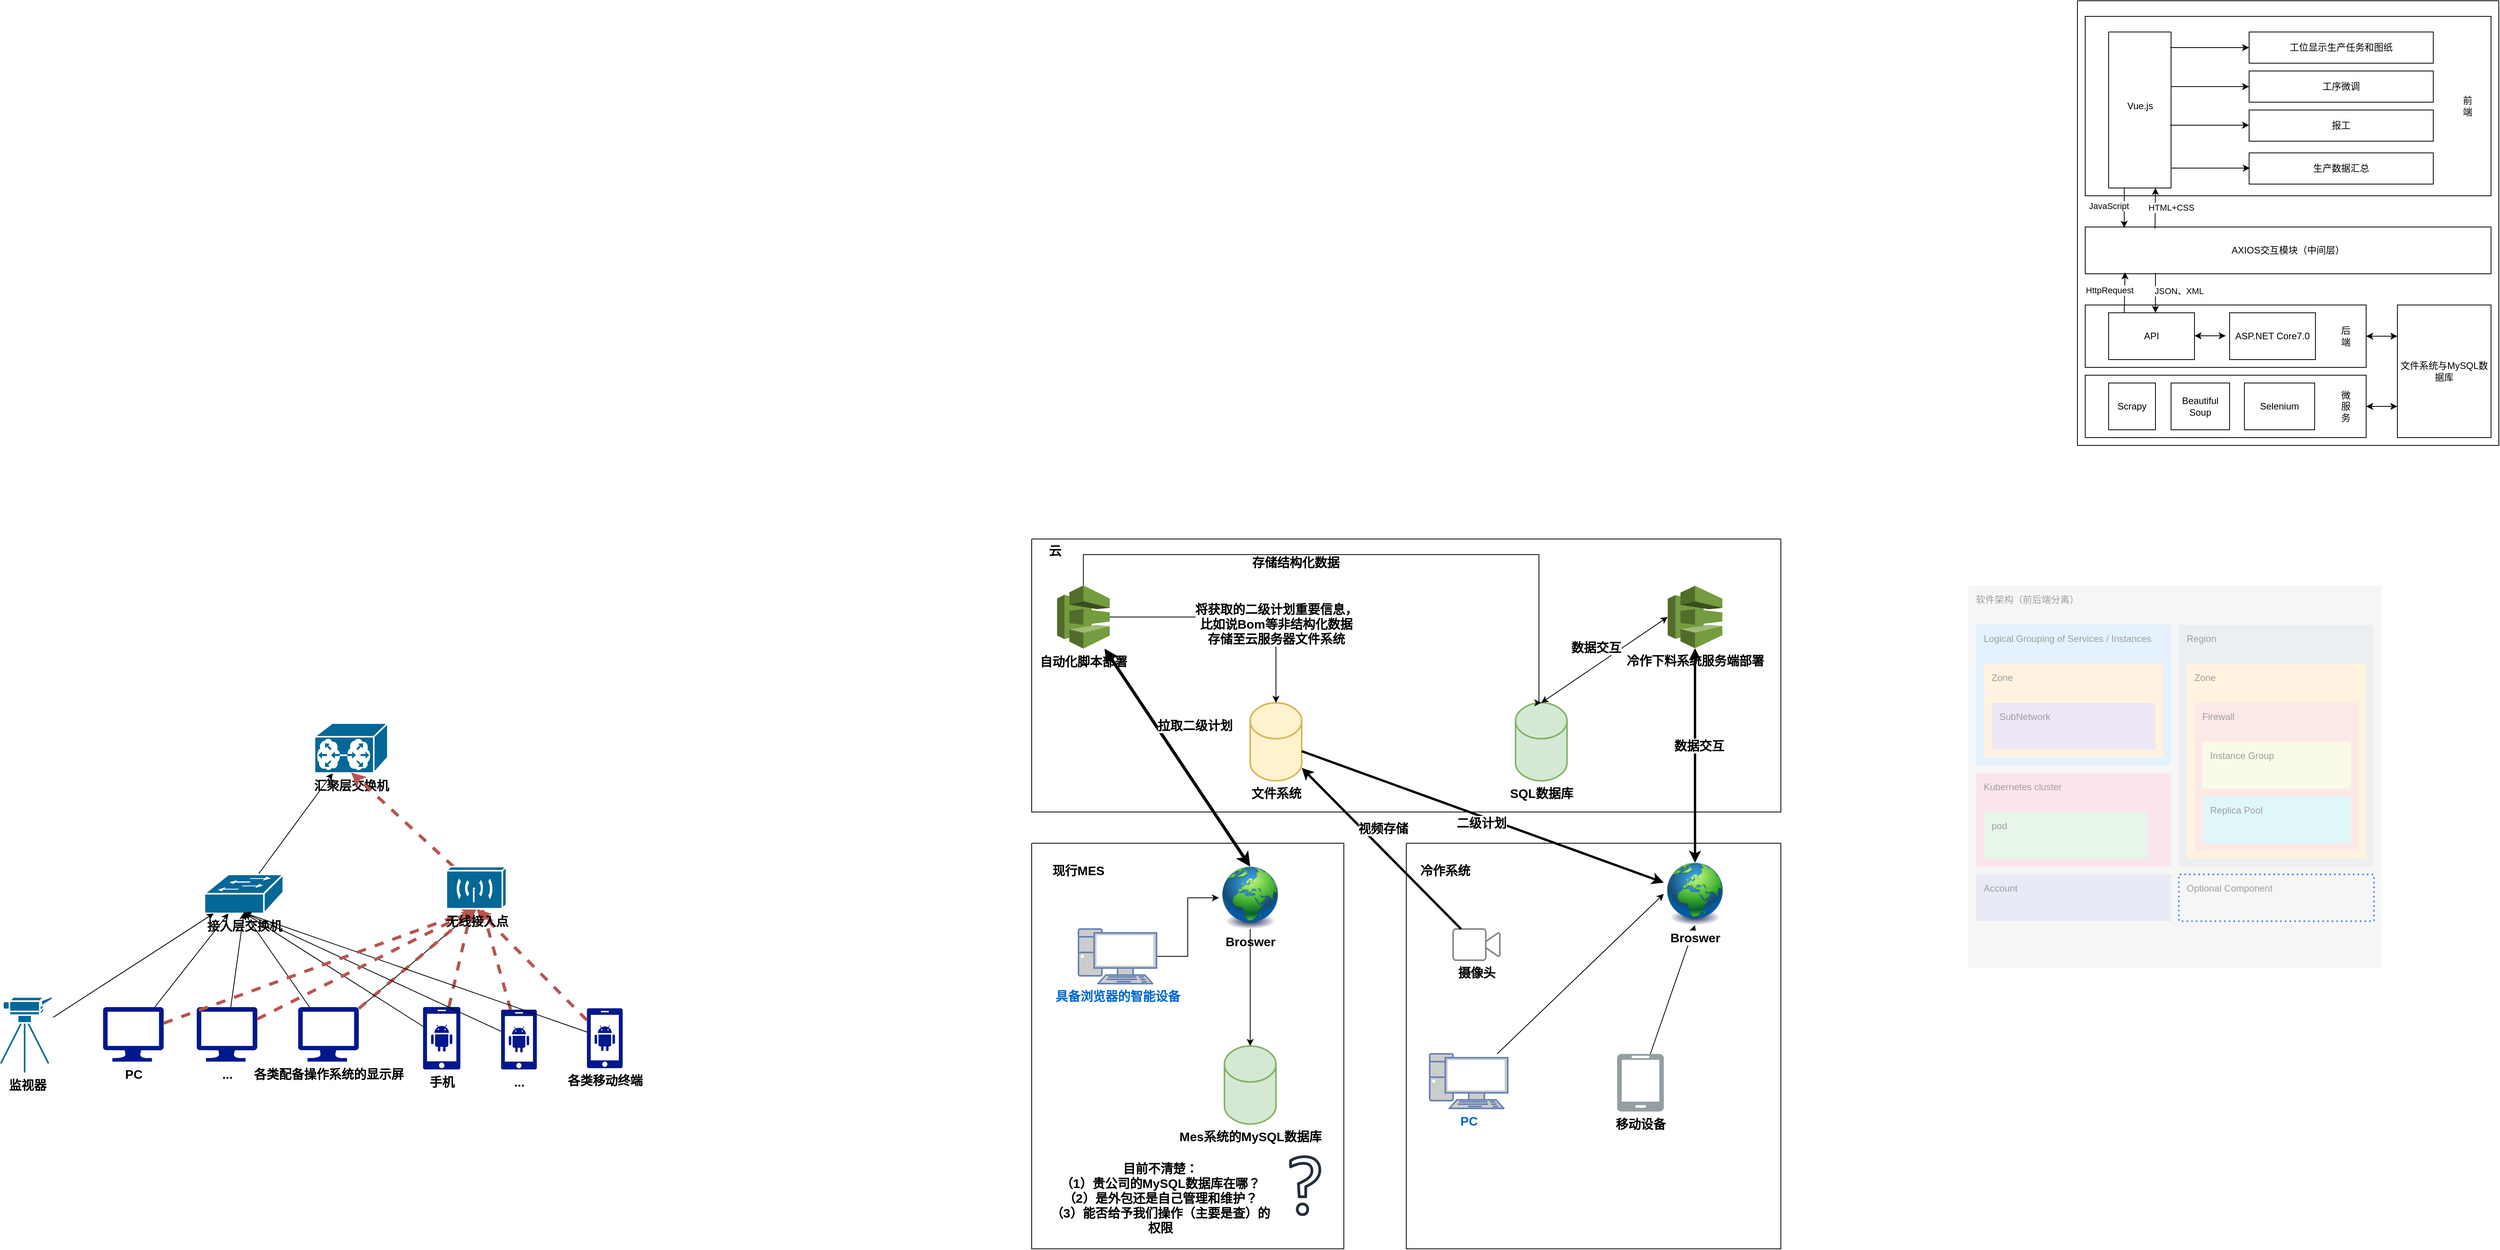 <mxfile version="22.1.18" type="github">
  <diagram name="第 1 页" id="4IFOPBYyILPmVdFlVZ0o">
    <mxGraphModel dx="2211" dy="1858" grid="1" gridSize="10" guides="1" tooltips="1" connect="1" arrows="1" fold="1" page="1" pageScale="1" pageWidth="827" pageHeight="1169" math="0" shadow="0">
      <root>
        <mxCell id="0" />
        <mxCell id="1" parent="0" />
        <mxCell id="qmQETzFxq6Im5JeFmhBt-4" value="" style="swimlane;startSize=0;fontSize=16;fontStyle=1" parent="1" vertex="1">
          <mxGeometry x="80" y="90" width="960" height="350" as="geometry" />
        </mxCell>
        <mxCell id="qmQETzFxq6Im5JeFmhBt-2" value="&lt;font style=&quot;font-size: 16px;&quot;&gt;&lt;span style=&quot;font-size: 16px;&quot;&gt;云&lt;/span&gt;&lt;/font&gt;" style="text;html=1;strokeColor=none;fillColor=none;align=center;verticalAlign=middle;whiteSpace=wrap;rounded=0;fontSize=16;fontStyle=1" parent="qmQETzFxq6Im5JeFmhBt-4" vertex="1">
          <mxGeometry x="10" width="40" height="30" as="geometry" />
        </mxCell>
        <mxCell id="qmQETzFxq6Im5JeFmhBt-46" value="文件系统" style="shape=mxgraph.cisco.storage.relational_database;sketch=0;html=1;pointerEvents=1;dashed=0;fillColor=#fff2cc;strokeColor=#d6b656;strokeWidth=2;verticalLabelPosition=bottom;verticalAlign=top;align=center;outlineConnect=0;fontSize=16;fontStyle=1" parent="qmQETzFxq6Im5JeFmhBt-4" vertex="1">
          <mxGeometry x="280" y="210" width="66" height="100" as="geometry" />
        </mxCell>
        <mxCell id="qmQETzFxq6Im5JeFmhBt-47" value="SQL数据库" style="shape=mxgraph.cisco.storage.relational_database;sketch=0;html=1;pointerEvents=1;dashed=0;fillColor=#d5e8d4;strokeColor=#82b366;strokeWidth=2;verticalLabelPosition=bottom;verticalAlign=top;align=center;outlineConnect=0;fontSize=16;fontStyle=1" parent="qmQETzFxq6Im5JeFmhBt-4" vertex="1">
          <mxGeometry x="620" y="210" width="66" height="100" as="geometry" />
        </mxCell>
        <mxCell id="qmQETzFxq6Im5JeFmhBt-67" style="edgeStyle=orthogonalEdgeStyle;rounded=0;orthogonalLoop=1;jettySize=auto;html=1;fontSize=16;fontStyle=1" parent="qmQETzFxq6Im5JeFmhBt-4" source="qmQETzFxq6Im5JeFmhBt-59" target="qmQETzFxq6Im5JeFmhBt-46" edge="1">
          <mxGeometry relative="1" as="geometry" />
        </mxCell>
        <mxCell id="qmQETzFxq6Im5JeFmhBt-68" value="将获取的二级计划重要信息，&lt;br style=&quot;font-size: 16px;&quot;&gt;比如说Bom等非结构化数据&lt;br style=&quot;font-size: 16px;&quot;&gt;存储至云服务器文件系统" style="edgeLabel;html=1;align=center;verticalAlign=middle;resizable=0;points=[];fontSize=16;fontStyle=1" parent="qmQETzFxq6Im5JeFmhBt-67" vertex="1" connectable="0">
          <mxGeometry x="0.2" y="-2" relative="1" as="geometry">
            <mxPoint x="19" y="7" as="offset" />
          </mxGeometry>
        </mxCell>
        <mxCell id="qmQETzFxq6Im5JeFmhBt-59" value="自动化脚本部署" style="outlineConnect=0;dashed=0;verticalLabelPosition=bottom;verticalAlign=top;align=center;html=1;shape=mxgraph.aws3.codedeploy;fillColor=#759C3E;gradientColor=none;fontSize=16;fontStyle=1" parent="qmQETzFxq6Im5JeFmhBt-4" vertex="1">
          <mxGeometry x="32.5" y="59.5" width="67.5" height="81" as="geometry" />
        </mxCell>
        <mxCell id="qmQETzFxq6Im5JeFmhBt-69" style="edgeStyle=orthogonalEdgeStyle;rounded=0;orthogonalLoop=1;jettySize=auto;html=1;entryX=0.5;entryY=0;entryDx=0;entryDy=0;entryPerimeter=0;fontSize=16;fontStyle=1" parent="qmQETzFxq6Im5JeFmhBt-4" source="qmQETzFxq6Im5JeFmhBt-59" target="qmQETzFxq6Im5JeFmhBt-47" edge="1">
          <mxGeometry relative="1" as="geometry">
            <Array as="points">
              <mxPoint x="66" y="20" />
              <mxPoint x="650" y="20" />
              <mxPoint x="650" y="210" />
            </Array>
          </mxGeometry>
        </mxCell>
        <mxCell id="qmQETzFxq6Im5JeFmhBt-70" value="存储结构化数据" style="edgeLabel;html=1;align=center;verticalAlign=middle;resizable=0;points=[];fontSize=16;fontStyle=1" parent="qmQETzFxq6Im5JeFmhBt-69" vertex="1" connectable="0">
          <mxGeometry x="-0.195" y="-5" relative="1" as="geometry">
            <mxPoint x="-18" y="5" as="offset" />
          </mxGeometry>
        </mxCell>
        <mxCell id="qmQETzFxq6Im5JeFmhBt-89" value="冷作下料系统服务端部署" style="outlineConnect=0;dashed=0;verticalLabelPosition=bottom;verticalAlign=top;align=center;html=1;shape=mxgraph.aws3.codedeploy;fillColor=#759C3E;gradientColor=none;fontSize=16;fontStyle=1" parent="qmQETzFxq6Im5JeFmhBt-4" vertex="1">
          <mxGeometry x="815" y="60" width="70" height="80" as="geometry" />
        </mxCell>
        <mxCell id="qmQETzFxq6Im5JeFmhBt-90" value="" style="endArrow=classic;startArrow=classic;html=1;rounded=0;entryX=0;entryY=0.5;entryDx=0;entryDy=0;entryPerimeter=0;exitX=0.5;exitY=0;exitDx=0;exitDy=0;exitPerimeter=0;strokeWidth=1;fontSize=16;fontStyle=1" parent="qmQETzFxq6Im5JeFmhBt-4" source="qmQETzFxq6Im5JeFmhBt-47" target="qmQETzFxq6Im5JeFmhBt-89" edge="1">
          <mxGeometry width="100" height="100" relative="1" as="geometry">
            <mxPoint x="380" y="240" as="sourcePoint" />
            <mxPoint x="480" y="140" as="targetPoint" />
          </mxGeometry>
        </mxCell>
        <mxCell id="qmQETzFxq6Im5JeFmhBt-91" value="数据交互" style="edgeLabel;html=1;align=center;verticalAlign=middle;resizable=0;points=[];fontSize=16;fontStyle=1" parent="qmQETzFxq6Im5JeFmhBt-90" vertex="1" connectable="0">
          <mxGeometry x="0.041" y="3" relative="1" as="geometry">
            <mxPoint x="-13" y="-11" as="offset" />
          </mxGeometry>
        </mxCell>
        <mxCell id="qmQETzFxq6Im5JeFmhBt-7" value="" style="swimlane;startSize=0;fontSize=16;fontStyle=1" parent="1" vertex="1">
          <mxGeometry x="80" y="480" width="400" height="520" as="geometry" />
        </mxCell>
        <mxCell id="qmQETzFxq6Im5JeFmhBt-8" value="&lt;span style=&quot;font-size: 16px;&quot;&gt;&lt;span style=&quot;font-size: 16px;&quot;&gt;现行MES&lt;/span&gt;&lt;/span&gt;" style="text;html=1;strokeColor=none;fillColor=none;align=center;verticalAlign=middle;whiteSpace=wrap;rounded=0;fontSize=16;fontStyle=1" parent="qmQETzFxq6Im5JeFmhBt-7" vertex="1">
          <mxGeometry x="20" y="20" width="80" height="30" as="geometry" />
        </mxCell>
        <mxCell id="qmQETzFxq6Im5JeFmhBt-50" style="edgeStyle=orthogonalEdgeStyle;rounded=0;orthogonalLoop=1;jettySize=auto;html=1;fontSize=16;fontStyle=1" parent="qmQETzFxq6Im5JeFmhBt-7" source="qmQETzFxq6Im5JeFmhBt-48" target="qmQETzFxq6Im5JeFmhBt-49" edge="1">
          <mxGeometry relative="1" as="geometry" />
        </mxCell>
        <mxCell id="qmQETzFxq6Im5JeFmhBt-48" value="具备浏览器的智能设备" style="fontColor=#0066CC;verticalAlign=top;verticalLabelPosition=bottom;labelPosition=center;align=center;html=1;outlineConnect=0;fillColor=#CCCCCC;strokeColor=#6881B3;gradientColor=none;gradientDirection=north;strokeWidth=2;shape=mxgraph.networks.pc;fontSize=16;fontStyle=1" parent="qmQETzFxq6Im5JeFmhBt-7" vertex="1">
          <mxGeometry x="60" y="110" width="100" height="70" as="geometry" />
        </mxCell>
        <mxCell id="qmQETzFxq6Im5JeFmhBt-49" value="Broswer" style="image;html=1;image=img/lib/clip_art/general/Earth_globe_128x128.png;fontSize=16;fontStyle=1" parent="qmQETzFxq6Im5JeFmhBt-7" vertex="1">
          <mxGeometry x="240" y="30" width="80" height="80" as="geometry" />
        </mxCell>
        <mxCell id="qmQETzFxq6Im5JeFmhBt-51" value="Mes系统的MySQL数据库" style="shape=mxgraph.cisco.storage.relational_database;sketch=0;html=1;pointerEvents=1;dashed=0;fillColor=#d5e8d4;strokeColor=#82b366;strokeWidth=2;verticalLabelPosition=bottom;verticalAlign=top;align=center;outlineConnect=0;fontSize=16;fontStyle=1" parent="qmQETzFxq6Im5JeFmhBt-7" vertex="1">
          <mxGeometry x="247" y="260" width="66" height="100" as="geometry" />
        </mxCell>
        <mxCell id="qmQETzFxq6Im5JeFmhBt-57" style="rounded=0;orthogonalLoop=1;jettySize=auto;html=1;fontSize=16;fontStyle=1" parent="qmQETzFxq6Im5JeFmhBt-7" source="qmQETzFxq6Im5JeFmhBt-49" target="qmQETzFxq6Im5JeFmhBt-51" edge="1">
          <mxGeometry relative="1" as="geometry" />
        </mxCell>
        <mxCell id="qmQETzFxq6Im5JeFmhBt-53" value="目前不清楚：&lt;br style=&quot;font-size: 16px;&quot;&gt;（1）贵公司的MySQL数据库在哪？（2）是外包还是自己管理和维护？&lt;br style=&quot;font-size: 16px;&quot;&gt;（3）能否给予我们操作（主要是查）的权限" style="text;html=1;strokeColor=none;fillColor=none;align=center;verticalAlign=middle;whiteSpace=wrap;rounded=0;fontSize=16;fontStyle=1" parent="qmQETzFxq6Im5JeFmhBt-7" vertex="1">
          <mxGeometry x="20" y="410" width="290" height="90" as="geometry" />
        </mxCell>
        <mxCell id="qmQETzFxq6Im5JeFmhBt-54" style="edgeStyle=orthogonalEdgeStyle;rounded=0;orthogonalLoop=1;jettySize=auto;html=1;exitX=0.5;exitY=1;exitDx=0;exitDy=0;fontSize=16;fontStyle=1" parent="qmQETzFxq6Im5JeFmhBt-7" source="qmQETzFxq6Im5JeFmhBt-53" target="qmQETzFxq6Im5JeFmhBt-53" edge="1">
          <mxGeometry relative="1" as="geometry" />
        </mxCell>
        <mxCell id="qmQETzFxq6Im5JeFmhBt-52" value="" style="sketch=0;outlineConnect=0;fontColor=#232F3E;gradientColor=none;fillColor=#232F3D;strokeColor=none;dashed=0;verticalLabelPosition=bottom;verticalAlign=top;align=center;html=1;fontSize=16;fontStyle=1;aspect=fixed;pointerEvents=1;shape=mxgraph.aws4.question;" parent="qmQETzFxq6Im5JeFmhBt-7" vertex="1">
          <mxGeometry x="330" y="400" width="41" height="78" as="geometry" />
        </mxCell>
        <mxCell id="qmQETzFxq6Im5JeFmhBt-9" value="" style="swimlane;startSize=0;fontSize=16;fontStyle=1" parent="1" vertex="1">
          <mxGeometry x="560" y="480" width="480" height="520" as="geometry" />
        </mxCell>
        <mxCell id="qmQETzFxq6Im5JeFmhBt-10" value="&lt;span style=&quot;font-size: 16px;&quot;&gt;&lt;span style=&quot;font-size: 16px;&quot;&gt;冷作系统&lt;/span&gt;&lt;/span&gt;" style="text;html=1;strokeColor=none;fillColor=none;align=center;verticalAlign=middle;whiteSpace=wrap;rounded=0;fontSize=16;fontStyle=1" parent="qmQETzFxq6Im5JeFmhBt-9" vertex="1">
          <mxGeometry x="10" y="20" width="80" height="30" as="geometry" />
        </mxCell>
        <mxCell id="qmQETzFxq6Im5JeFmhBt-74" style="rounded=0;orthogonalLoop=1;jettySize=auto;html=1;entryX=0;entryY=0.5;entryDx=0;entryDy=0;fontSize=16;fontStyle=1" parent="qmQETzFxq6Im5JeFmhBt-9" source="qmQETzFxq6Im5JeFmhBt-71" target="qmQETzFxq6Im5JeFmhBt-73" edge="1">
          <mxGeometry relative="1" as="geometry" />
        </mxCell>
        <mxCell id="qmQETzFxq6Im5JeFmhBt-71" value="PC" style="fontColor=#0066CC;verticalAlign=top;verticalLabelPosition=bottom;labelPosition=center;align=center;html=1;outlineConnect=0;fillColor=#CCCCCC;strokeColor=#6881B3;gradientColor=none;gradientDirection=north;strokeWidth=2;shape=mxgraph.networks.pc;fontSize=16;fontStyle=1" parent="qmQETzFxq6Im5JeFmhBt-9" vertex="1">
          <mxGeometry x="30" y="270" width="100" height="70" as="geometry" />
        </mxCell>
        <mxCell id="qmQETzFxq6Im5JeFmhBt-98" style="rounded=0;orthogonalLoop=1;jettySize=auto;html=1;entryX=0.5;entryY=1;entryDx=0;entryDy=0;fontSize=16;fontStyle=1" parent="qmQETzFxq6Im5JeFmhBt-9" source="qmQETzFxq6Im5JeFmhBt-72" target="qmQETzFxq6Im5JeFmhBt-73" edge="1">
          <mxGeometry relative="1" as="geometry" />
        </mxCell>
        <mxCell id="qmQETzFxq6Im5JeFmhBt-72" value="移动设备" style="verticalLabelPosition=bottom;html=1;verticalAlign=top;align=center;strokeColor=none;fillColor=#959fa3;shape=mxgraph.azure.mobile;pointerEvents=1;fontSize=16;fontStyle=1" parent="qmQETzFxq6Im5JeFmhBt-9" vertex="1">
          <mxGeometry x="270" y="270" width="60" height="74" as="geometry" />
        </mxCell>
        <mxCell id="qmQETzFxq6Im5JeFmhBt-73" value="Broswer" style="image;html=1;image=img/lib/clip_art/general/Earth_globe_128x128.png;fontSize=16;fontStyle=1" parent="qmQETzFxq6Im5JeFmhBt-9" vertex="1">
          <mxGeometry x="330" y="25" width="80" height="80" as="geometry" />
        </mxCell>
        <mxCell id="qmQETzFxq6Im5JeFmhBt-99" value="摄像头" style="html=1;verticalLabelPosition=bottom;align=center;labelBackgroundColor=#ffffff;verticalAlign=top;strokeWidth=2;strokeColor=#858585;shadow=0;dashed=0;shape=mxgraph.ios7.icons.video_conversation;fontSize=16;fontStyle=1" parent="qmQETzFxq6Im5JeFmhBt-9" vertex="1">
          <mxGeometry x="60" y="110" width="60" height="40" as="geometry" />
        </mxCell>
        <mxCell id="qmQETzFxq6Im5JeFmhBt-16" style="rounded=0;orthogonalLoop=1;jettySize=auto;html=1;fontSize=16;fontStyle=1" parent="1" source="qmQETzFxq6Im5JeFmhBt-13" target="qmQETzFxq6Im5JeFmhBt-14" edge="1">
          <mxGeometry relative="1" as="geometry" />
        </mxCell>
        <mxCell id="qmQETzFxq6Im5JeFmhBt-13" value="接入层交换机" style="shape=mxgraph.cisco.switches.workgroup_switch;sketch=0;html=1;pointerEvents=1;dashed=0;fillColor=#036897;strokeColor=#ffffff;strokeWidth=2;verticalLabelPosition=bottom;verticalAlign=top;align=center;outlineConnect=0;fontSize=16;fontStyle=1" parent="1" vertex="1">
          <mxGeometry x="-980" y="520" width="101" height="50" as="geometry" />
        </mxCell>
        <mxCell id="qmQETzFxq6Im5JeFmhBt-14" value="汇聚层交换机" style="shape=mxgraph.cisco.switches.content_service_switch_1100;sketch=0;html=1;pointerEvents=1;dashed=0;fillColor=#036897;strokeColor=#ffffff;strokeWidth=2;verticalLabelPosition=bottom;verticalAlign=top;align=center;outlineConnect=0;fontSize=16;fontStyle=1" parent="1" vertex="1">
          <mxGeometry x="-839" y="326" width="94" height="64" as="geometry" />
        </mxCell>
        <mxCell id="qmQETzFxq6Im5JeFmhBt-18" style="rounded=0;orthogonalLoop=1;jettySize=auto;html=1;entryX=0.5;entryY=0.99;entryDx=0;entryDy=0;entryPerimeter=0;dashed=1;fillColor=#f8cecc;strokeColor=#b85450;strokeWidth=4;fontSize=16;fontStyle=1" parent="1" source="qmQETzFxq6Im5JeFmhBt-17" target="qmQETzFxq6Im5JeFmhBt-14" edge="1">
          <mxGeometry relative="1" as="geometry" />
        </mxCell>
        <mxCell id="qmQETzFxq6Im5JeFmhBt-29" style="rounded=0;orthogonalLoop=1;jettySize=auto;html=1;fontSize=16;fontStyle=1" parent="1" source="qmQETzFxq6Im5JeFmhBt-20" target="qmQETzFxq6Im5JeFmhBt-13" edge="1">
          <mxGeometry relative="1" as="geometry" />
        </mxCell>
        <mxCell id="qmQETzFxq6Im5JeFmhBt-20" value="PC" style="sketch=0;aspect=fixed;pointerEvents=1;shadow=0;dashed=0;html=1;strokeColor=none;labelPosition=center;verticalLabelPosition=bottom;verticalAlign=top;align=center;fillColor=#00188D;shape=mxgraph.azure.computer;fontSize=16;fontStyle=1" parent="1" vertex="1">
          <mxGeometry x="-1110" y="690" width="77.78" height="70" as="geometry" />
        </mxCell>
        <mxCell id="qmQETzFxq6Im5JeFmhBt-21" value="各类配备操作系统的显示屏" style="sketch=0;aspect=fixed;pointerEvents=1;shadow=0;dashed=0;html=1;strokeColor=none;labelPosition=center;verticalLabelPosition=bottom;verticalAlign=top;align=center;fillColor=#00188D;shape=mxgraph.azure.computer;fontSize=16;fontStyle=1" parent="1" vertex="1">
          <mxGeometry x="-860" y="690" width="77.78" height="70" as="geometry" />
        </mxCell>
        <mxCell id="qmQETzFxq6Im5JeFmhBt-22" value="&lt;font style=&quot;font-size: 16px;&quot;&gt;&lt;span style=&quot;font-size: 16px;&quot;&gt;...&lt;/span&gt;&lt;/font&gt;" style="sketch=0;aspect=fixed;pointerEvents=1;shadow=0;dashed=0;html=1;strokeColor=none;labelPosition=center;verticalLabelPosition=bottom;verticalAlign=top;align=center;fillColor=#00188D;shape=mxgraph.azure.computer;fontSize=16;fontStyle=1" parent="1" vertex="1">
          <mxGeometry x="-990" y="690.0" width="77.78" height="70" as="geometry" />
        </mxCell>
        <mxCell id="qmQETzFxq6Im5JeFmhBt-34" style="rounded=0;orthogonalLoop=1;jettySize=auto;html=1;dashed=1;fillColor=#f8cecc;strokeColor=#b85450;strokeWidth=4;fontSize=16;fontStyle=1" parent="1" source="qmQETzFxq6Im5JeFmhBt-23" target="qmQETzFxq6Im5JeFmhBt-17" edge="1">
          <mxGeometry relative="1" as="geometry" />
        </mxCell>
        <mxCell id="qmQETzFxq6Im5JeFmhBt-23" value="手机" style="sketch=0;aspect=fixed;pointerEvents=1;shadow=0;dashed=0;html=1;strokeColor=none;labelPosition=center;verticalLabelPosition=bottom;verticalAlign=top;align=center;fillColor=#00188D;shape=mxgraph.mscae.enterprise.android_phone;fontSize=16;fontStyle=1" parent="1" vertex="1">
          <mxGeometry x="-700" y="690" width="48" height="80" as="geometry" />
        </mxCell>
        <mxCell id="qmQETzFxq6Im5JeFmhBt-35" style="rounded=0;orthogonalLoop=1;jettySize=auto;html=1;dashed=1;fillColor=#f8cecc;strokeColor=#b85450;strokeWidth=4;fontSize=16;fontStyle=1" parent="1" source="qmQETzFxq6Im5JeFmhBt-24" target="qmQETzFxq6Im5JeFmhBt-17" edge="1">
          <mxGeometry relative="1" as="geometry" />
        </mxCell>
        <mxCell id="qmQETzFxq6Im5JeFmhBt-24" value="..." style="sketch=0;aspect=fixed;pointerEvents=1;shadow=0;dashed=0;html=1;strokeColor=none;labelPosition=center;verticalLabelPosition=bottom;verticalAlign=top;align=center;fillColor=#00188D;shape=mxgraph.mscae.enterprise.android_phone;fontStyle=1;fontSize=16;" parent="1" vertex="1">
          <mxGeometry x="-600" y="693.33" width="46" height="76.67" as="geometry" />
        </mxCell>
        <mxCell id="qmQETzFxq6Im5JeFmhBt-25" value="各类移动终端" style="sketch=0;aspect=fixed;pointerEvents=1;shadow=0;dashed=0;html=1;strokeColor=none;labelPosition=center;verticalLabelPosition=bottom;verticalAlign=top;align=center;fillColor=#00188D;shape=mxgraph.mscae.enterprise.android_phone;fontSize=16;fontStyle=1" parent="1" vertex="1">
          <mxGeometry x="-490" y="691.67" width="46" height="76.67" as="geometry" />
        </mxCell>
        <mxCell id="qmQETzFxq6Im5JeFmhBt-30" style="rounded=0;orthogonalLoop=1;jettySize=auto;html=1;entryX=0.5;entryY=0.98;entryDx=0;entryDy=0;entryPerimeter=0;fontSize=16;fontStyle=1" parent="1" source="qmQETzFxq6Im5JeFmhBt-22" target="qmQETzFxq6Im5JeFmhBt-13" edge="1">
          <mxGeometry relative="1" as="geometry" />
        </mxCell>
        <mxCell id="qmQETzFxq6Im5JeFmhBt-31" style="rounded=0;orthogonalLoop=1;jettySize=auto;html=1;entryX=0.5;entryY=0.98;entryDx=0;entryDy=0;entryPerimeter=0;fontSize=16;fontStyle=1" parent="1" source="qmQETzFxq6Im5JeFmhBt-21" target="qmQETzFxq6Im5JeFmhBt-13" edge="1">
          <mxGeometry relative="1" as="geometry" />
        </mxCell>
        <mxCell id="qmQETzFxq6Im5JeFmhBt-32" style="rounded=0;orthogonalLoop=1;jettySize=auto;html=1;entryX=0.5;entryY=1;entryDx=0;entryDy=0;entryPerimeter=0;fontSize=16;fontStyle=1" parent="1" source="qmQETzFxq6Im5JeFmhBt-21" target="qmQETzFxq6Im5JeFmhBt-17" edge="1">
          <mxGeometry relative="1" as="geometry" />
        </mxCell>
        <mxCell id="qmQETzFxq6Im5JeFmhBt-33" style="rounded=0;orthogonalLoop=1;jettySize=auto;html=1;entryX=0.5;entryY=1;entryDx=0;entryDy=0;entryPerimeter=0;dashed=1;fillColor=#f8cecc;strokeColor=#b85450;strokeWidth=4;fontSize=16;fontStyle=1" parent="1" source="qmQETzFxq6Im5JeFmhBt-21" target="qmQETzFxq6Im5JeFmhBt-17" edge="1">
          <mxGeometry relative="1" as="geometry" />
        </mxCell>
        <mxCell id="qmQETzFxq6Im5JeFmhBt-36" style="rounded=0;orthogonalLoop=1;jettySize=auto;html=1;entryX=0.5;entryY=1;entryDx=0;entryDy=0;entryPerimeter=0;dashed=1;fillColor=#f8cecc;strokeColor=#b85450;strokeWidth=4;fontSize=16;fontStyle=1" parent="1" source="qmQETzFxq6Im5JeFmhBt-25" target="qmQETzFxq6Im5JeFmhBt-17" edge="1">
          <mxGeometry relative="1" as="geometry" />
        </mxCell>
        <mxCell id="qmQETzFxq6Im5JeFmhBt-37" style="rounded=0;orthogonalLoop=1;jettySize=auto;html=1;entryX=0.5;entryY=0.98;entryDx=0;entryDy=0;entryPerimeter=0;fontSize=16;fontStyle=1" parent="1" source="qmQETzFxq6Im5JeFmhBt-25" target="qmQETzFxq6Im5JeFmhBt-13" edge="1">
          <mxGeometry relative="1" as="geometry" />
        </mxCell>
        <mxCell id="qmQETzFxq6Im5JeFmhBt-39" style="rounded=0;orthogonalLoop=1;jettySize=auto;html=1;entryX=0.5;entryY=0.98;entryDx=0;entryDy=0;entryPerimeter=0;fontSize=16;fontStyle=1" parent="1" source="qmQETzFxq6Im5JeFmhBt-24" target="qmQETzFxq6Im5JeFmhBt-13" edge="1">
          <mxGeometry relative="1" as="geometry" />
        </mxCell>
        <mxCell id="qmQETzFxq6Im5JeFmhBt-40" style="rounded=0;orthogonalLoop=1;jettySize=auto;html=1;entryX=0.5;entryY=0.98;entryDx=0;entryDy=0;entryPerimeter=0;fontSize=16;fontStyle=1" parent="1" source="qmQETzFxq6Im5JeFmhBt-23" target="qmQETzFxq6Im5JeFmhBt-13" edge="1">
          <mxGeometry relative="1" as="geometry" />
        </mxCell>
        <mxCell id="qmQETzFxq6Im5JeFmhBt-41" style="rounded=0;orthogonalLoop=1;jettySize=auto;html=1;entryX=0.5;entryY=1;entryDx=0;entryDy=0;entryPerimeter=0;dashed=1;fillColor=#f8cecc;strokeColor=#b85450;strokeWidth=4;fontSize=16;fontStyle=1" parent="1" source="qmQETzFxq6Im5JeFmhBt-22" target="qmQETzFxq6Im5JeFmhBt-17" edge="1">
          <mxGeometry relative="1" as="geometry" />
        </mxCell>
        <mxCell id="qmQETzFxq6Im5JeFmhBt-42" style="rounded=0;orthogonalLoop=1;jettySize=auto;html=1;entryX=0.5;entryY=1;entryDx=0;entryDy=0;entryPerimeter=0;dashed=1;fillColor=#f8cecc;strokeColor=#b85450;strokeWidth=4;fontSize=16;fontStyle=1" parent="1" source="qmQETzFxq6Im5JeFmhBt-20" target="qmQETzFxq6Im5JeFmhBt-17" edge="1">
          <mxGeometry relative="1" as="geometry" />
        </mxCell>
        <mxCell id="qmQETzFxq6Im5JeFmhBt-43" value="监视器" style="shape=mxgraph.cisco.computers_and_peripherals.video_camera;sketch=0;html=1;pointerEvents=1;dashed=0;fillColor=#036897;strokeColor=#ffffff;strokeWidth=2;verticalLabelPosition=bottom;verticalAlign=top;align=center;outlineConnect=0;fontSize=16;fontStyle=1" parent="1" vertex="1">
          <mxGeometry x="-1241" y="676" width="67" height="98" as="geometry" />
        </mxCell>
        <mxCell id="qmQETzFxq6Im5JeFmhBt-44" style="rounded=0;orthogonalLoop=1;jettySize=auto;html=1;fontSize=16;fontStyle=1" parent="1" source="qmQETzFxq6Im5JeFmhBt-43" target="qmQETzFxq6Im5JeFmhBt-13" edge="1">
          <mxGeometry relative="1" as="geometry" />
        </mxCell>
        <mxCell id="qmQETzFxq6Im5JeFmhBt-17" value="&lt;font style=&quot;font-size: 16px;&quot;&gt;&lt;span style=&quot;font-size: 16px;&quot;&gt;无线接入点&lt;/span&gt;&lt;/font&gt;" style="shape=mxgraph.cisco.wireless.wireless_transport;sketch=0;html=1;pointerEvents=1;dashed=0;fillColor=#036897;strokeColor=#ffffff;strokeWidth=2;verticalLabelPosition=bottom;verticalAlign=top;align=center;outlineConnect=0;fontSize=16;fontStyle=1" parent="1" vertex="1">
          <mxGeometry x="-670" y="510" width="77" height="54" as="geometry" />
        </mxCell>
        <mxCell id="qmQETzFxq6Im5JeFmhBt-60" style="rounded=0;orthogonalLoop=1;jettySize=auto;html=1;strokeWidth=4;entryX=0.5;entryY=0;entryDx=0;entryDy=0;startArrow=classic;startFill=1;fontSize=16;fontStyle=1" parent="1" source="qmQETzFxq6Im5JeFmhBt-59" target="qmQETzFxq6Im5JeFmhBt-49" edge="1">
          <mxGeometry relative="1" as="geometry" />
        </mxCell>
        <mxCell id="qmQETzFxq6Im5JeFmhBt-61" value="拉取二级计划" style="edgeLabel;html=1;align=center;verticalAlign=middle;resizable=0;points=[];fontSize=16;fontStyle=1" parent="qmQETzFxq6Im5JeFmhBt-60" vertex="1" connectable="0">
          <mxGeometry x="-0.023" y="2" relative="1" as="geometry">
            <mxPoint x="23" y="-37" as="offset" />
          </mxGeometry>
        </mxCell>
        <mxCell id="qmQETzFxq6Im5JeFmhBt-93" style="rounded=0;orthogonalLoop=1;jettySize=auto;html=1;entryX=0.5;entryY=0;entryDx=0;entryDy=0;strokeWidth=3;startArrow=classic;startFill=1;fontSize=16;fontStyle=1" parent="1" source="qmQETzFxq6Im5JeFmhBt-89" target="qmQETzFxq6Im5JeFmhBt-73" edge="1">
          <mxGeometry relative="1" as="geometry" />
        </mxCell>
        <mxCell id="qmQETzFxq6Im5JeFmhBt-97" value="数据交互" style="edgeLabel;html=1;align=center;verticalAlign=middle;resizable=0;points=[];fontSize=16;fontStyle=1" parent="qmQETzFxq6Im5JeFmhBt-93" vertex="1" connectable="0">
          <mxGeometry x="-0.086" y="5" relative="1" as="geometry">
            <mxPoint y="-1" as="offset" />
          </mxGeometry>
        </mxCell>
        <mxCell id="qmQETzFxq6Im5JeFmhBt-95" style="rounded=0;orthogonalLoop=1;jettySize=auto;html=1;strokeWidth=3;fontSize=16;fontStyle=1" parent="1" source="qmQETzFxq6Im5JeFmhBt-46" target="qmQETzFxq6Im5JeFmhBt-73" edge="1">
          <mxGeometry relative="1" as="geometry" />
        </mxCell>
        <mxCell id="qmQETzFxq6Im5JeFmhBt-96" value="二级计划" style="edgeLabel;html=1;align=center;verticalAlign=middle;resizable=0;points=[];fontSize=16;fontStyle=1" parent="qmQETzFxq6Im5JeFmhBt-95" vertex="1" connectable="0">
          <mxGeometry x="-0.302" y="-4" relative="1" as="geometry">
            <mxPoint x="69" y="29" as="offset" />
          </mxGeometry>
        </mxCell>
        <mxCell id="qmQETzFxq6Im5JeFmhBt-100" style="rounded=0;orthogonalLoop=1;jettySize=auto;html=1;strokeWidth=3;fontSize=16;fontStyle=1" parent="1" source="qmQETzFxq6Im5JeFmhBt-99" target="qmQETzFxq6Im5JeFmhBt-46" edge="1">
          <mxGeometry relative="1" as="geometry" />
        </mxCell>
        <mxCell id="qmQETzFxq6Im5JeFmhBt-101" value="视频存储" style="edgeLabel;html=1;align=center;verticalAlign=middle;resizable=0;points=[];fontSize=16;fontStyle=1" parent="qmQETzFxq6Im5JeFmhBt-100" vertex="1" connectable="0">
          <mxGeometry x="0.333" y="6" relative="1" as="geometry">
            <mxPoint x="40" y="4" as="offset" />
          </mxGeometry>
        </mxCell>
        <mxCell id="q64CMzPY_aslYk7ZhOqc-1" value="软件架构（前后端分离）" style="sketch=0;points=[[0,0,0],[0.25,0,0],[0.5,0,0],[0.75,0,0],[1,0,0],[1,0.25,0],[1,0.5,0],[1,0.75,0],[1,1,0],[0.75,1,0],[0.5,1,0],[0.25,1,0],[0,1,0],[0,0.75,0],[0,0.5,0],[0,0.25,0]];rounded=1;absoluteArcSize=1;arcSize=2;html=1;strokeColor=none;gradientColor=none;shadow=0;dashed=0;fontSize=12;fontColor=#9E9E9E;align=left;verticalAlign=top;spacing=10;spacingTop=-4;whiteSpace=wrap;fillColor=#F6F6F6;" vertex="1" parent="1">
          <mxGeometry x="1280" y="150" width="530" height="490" as="geometry" />
        </mxCell>
        <mxCell id="q64CMzPY_aslYk7ZhOqc-2" value="Logical Grouping of Services / Instances" style="sketch=0;points=[[0,0,0],[0.25,0,0],[0.5,0,0],[0.75,0,0],[1,0,0],[1,0.25,0],[1,0.5,0],[1,0.75,0],[1,1,0],[0.75,1,0],[0.5,1,0],[0.25,1,0],[0,1,0],[0,0.75,0],[0,0.5,0],[0,0.25,0]];rounded=1;absoluteArcSize=1;arcSize=2;html=1;strokeColor=none;gradientColor=none;shadow=0;dashed=0;fontSize=12;fontColor=#9E9E9E;align=left;verticalAlign=top;spacing=10;spacingTop=-4;whiteSpace=wrap;fillColor=#E3F2FD;" vertex="1" parent="q64CMzPY_aslYk7ZhOqc-1">
          <mxGeometry width="250" height="180" relative="1" as="geometry">
            <mxPoint x="10" y="50" as="offset" />
          </mxGeometry>
        </mxCell>
        <mxCell id="q64CMzPY_aslYk7ZhOqc-3" value="Zone" style="sketch=0;points=[[0,0,0],[0.25,0,0],[0.5,0,0],[0.75,0,0],[1,0,0],[1,0.25,0],[1,0.5,0],[1,0.75,0],[1,1,0],[0.75,1,0],[0.5,1,0],[0.25,1,0],[0,1,0],[0,0.75,0],[0,0.5,0],[0,0.25,0]];rounded=1;absoluteArcSize=1;arcSize=2;html=1;strokeColor=none;gradientColor=none;shadow=0;dashed=0;fontSize=12;fontColor=#9E9E9E;align=left;verticalAlign=top;spacing=10;spacingTop=-4;whiteSpace=wrap;fillColor=#FFF3E0;" vertex="1" parent="q64CMzPY_aslYk7ZhOqc-2">
          <mxGeometry width="230" height="120" relative="1" as="geometry">
            <mxPoint x="10" y="50" as="offset" />
          </mxGeometry>
        </mxCell>
        <mxCell id="q64CMzPY_aslYk7ZhOqc-4" value="SubNetwork" style="sketch=0;points=[[0,0,0],[0.25,0,0],[0.5,0,0],[0.75,0,0],[1,0,0],[1,0.25,0],[1,0.5,0],[1,0.75,0],[1,1,0],[0.75,1,0],[0.5,1,0],[0.25,1,0],[0,1,0],[0,0.75,0],[0,0.5,0],[0,0.25,0]];rounded=1;absoluteArcSize=1;arcSize=2;html=1;strokeColor=none;gradientColor=none;shadow=0;dashed=0;fontSize=12;fontColor=#9E9E9E;align=left;verticalAlign=top;spacing=10;spacingTop=-4;whiteSpace=wrap;fillColor=#EDE7F6;" vertex="1" parent="q64CMzPY_aslYk7ZhOqc-3">
          <mxGeometry width="210" height="60" relative="1" as="geometry">
            <mxPoint x="10" y="50" as="offset" />
          </mxGeometry>
        </mxCell>
        <mxCell id="q64CMzPY_aslYk7ZhOqc-5" value="Kubernetes cluster" style="sketch=0;points=[[0,0,0],[0.25,0,0],[0.5,0,0],[0.75,0,0],[1,0,0],[1,0.25,0],[1,0.5,0],[1,0.75,0],[1,1,0],[0.75,1,0],[0.5,1,0],[0.25,1,0],[0,1,0],[0,0.75,0],[0,0.5,0],[0,0.25,0]];rounded=1;absoluteArcSize=1;arcSize=2;html=1;strokeColor=none;gradientColor=none;shadow=0;dashed=0;fontSize=12;fontColor=#9E9E9E;align=left;verticalAlign=top;spacing=10;spacingTop=-4;whiteSpace=wrap;fillColor=#FCE4EC;" vertex="1" parent="q64CMzPY_aslYk7ZhOqc-1">
          <mxGeometry width="250" height="120" relative="1" as="geometry">
            <mxPoint x="10" y="240" as="offset" />
          </mxGeometry>
        </mxCell>
        <mxCell id="q64CMzPY_aslYk7ZhOqc-6" value="pod" style="sketch=0;points=[[0,0,0],[0.25,0,0],[0.5,0,0],[0.75,0,0],[1,0,0],[1,0.25,0],[1,0.5,0],[1,0.75,0],[1,1,0],[0.75,1,0],[0.5,1,0],[0.25,1,0],[0,1,0],[0,0.75,0],[0,0.5,0],[0,0.25,0]];rounded=1;absoluteArcSize=1;arcSize=2;html=1;strokeColor=none;gradientColor=none;shadow=0;dashed=0;fontSize=12;fontColor=#9E9E9E;align=left;verticalAlign=top;spacing=10;spacingTop=-4;whiteSpace=wrap;fillColor=#E8F5E9;" vertex="1" parent="q64CMzPY_aslYk7ZhOqc-5">
          <mxGeometry width="210" height="60" relative="1" as="geometry">
            <mxPoint x="10" y="50" as="offset" />
          </mxGeometry>
        </mxCell>
        <mxCell id="q64CMzPY_aslYk7ZhOqc-7" value="Account" style="sketch=0;points=[[0,0,0],[0.25,0,0],[0.5,0,0],[0.75,0,0],[1,0,0],[1,0.25,0],[1,0.5,0],[1,0.75,0],[1,1,0],[0.75,1,0],[0.5,1,0],[0.25,1,0],[0,1,0],[0,0.75,0],[0,0.5,0],[0,0.25,0]];rounded=1;absoluteArcSize=1;arcSize=2;html=1;strokeColor=none;gradientColor=none;shadow=0;dashed=0;fontSize=12;fontColor=#9E9E9E;align=left;verticalAlign=top;spacing=10;spacingTop=-4;whiteSpace=wrap;fillColor=#E8EAF6;" vertex="1" parent="q64CMzPY_aslYk7ZhOqc-1">
          <mxGeometry width="250" height="60" relative="1" as="geometry">
            <mxPoint x="10" y="370" as="offset" />
          </mxGeometry>
        </mxCell>
        <mxCell id="q64CMzPY_aslYk7ZhOqc-8" value="Region" style="sketch=0;points=[[0,0,0],[0.25,0,0],[0.5,0,0],[0.75,0,0],[1,0,0],[1,0.25,0],[1,0.5,0],[1,0.75,0],[1,1,0],[0.75,1,0],[0.5,1,0],[0.25,1,0],[0,1,0],[0,0.75,0],[0,0.5,0],[0,0.25,0]];rounded=1;absoluteArcSize=1;arcSize=2;html=1;strokeColor=none;gradientColor=none;shadow=0;dashed=0;fontSize=12;fontColor=#9E9E9E;align=left;verticalAlign=top;spacing=10;spacingTop=-4;whiteSpace=wrap;fillColor=#ECEFF1;" vertex="1" parent="q64CMzPY_aslYk7ZhOqc-1">
          <mxGeometry width="250" height="310" relative="1" as="geometry">
            <mxPoint x="270" y="50" as="offset" />
          </mxGeometry>
        </mxCell>
        <mxCell id="q64CMzPY_aslYk7ZhOqc-9" value="Zone" style="sketch=0;points=[[0,0,0],[0.25,0,0],[0.5,0,0],[0.75,0,0],[1,0,0],[1,0.25,0],[1,0.5,0],[1,0.75,0],[1,1,0],[0.75,1,0],[0.5,1,0],[0.25,1,0],[0,1,0],[0,0.75,0],[0,0.5,0],[0,0.25,0]];rounded=1;absoluteArcSize=1;arcSize=2;html=1;strokeColor=none;gradientColor=none;shadow=0;dashed=0;fontSize=12;fontColor=#9E9E9E;align=left;verticalAlign=top;spacing=10;spacingTop=-4;whiteSpace=wrap;fillColor=#FFF3E0;" vertex="1" parent="q64CMzPY_aslYk7ZhOqc-8">
          <mxGeometry width="230" height="250" relative="1" as="geometry">
            <mxPoint x="10" y="50" as="offset" />
          </mxGeometry>
        </mxCell>
        <mxCell id="q64CMzPY_aslYk7ZhOqc-10" value="Firewall" style="sketch=0;points=[[0,0,0],[0.25,0,0],[0.5,0,0],[0.75,0,0],[1,0,0],[1,0.25,0],[1,0.5,0],[1,0.75,0],[1,1,0],[0.75,1,0],[0.5,1,0],[0.25,1,0],[0,1,0],[0,0.75,0],[0,0.5,0],[0,0.25,0]];rounded=1;absoluteArcSize=1;arcSize=2;html=1;strokeColor=none;gradientColor=none;shadow=0;dashed=0;fontSize=12;fontColor=#9E9E9E;align=left;verticalAlign=top;spacing=10;spacingTop=-4;whiteSpace=wrap;fillColor=#FBE9E7;" vertex="1" parent="q64CMzPY_aslYk7ZhOqc-9">
          <mxGeometry width="210" height="190" relative="1" as="geometry">
            <mxPoint x="10" y="50" as="offset" />
          </mxGeometry>
        </mxCell>
        <mxCell id="q64CMzPY_aslYk7ZhOqc-11" value="Instance Group" style="sketch=0;points=[[0,0,0],[0.25,0,0],[0.5,0,0],[0.75,0,0],[1,0,0],[1,0.25,0],[1,0.5,0],[1,0.75,0],[1,1,0],[0.75,1,0],[0.5,1,0],[0.25,1,0],[0,1,0],[0,0.75,0],[0,0.5,0],[0,0.25,0]];rounded=1;absoluteArcSize=1;arcSize=2;html=1;strokeColor=none;gradientColor=none;shadow=0;dashed=0;fontSize=12;fontColor=#9E9E9E;align=left;verticalAlign=top;spacing=10;spacingTop=-4;whiteSpace=wrap;fillColor=#F9FBE7;" vertex="1" parent="q64CMzPY_aslYk7ZhOqc-10">
          <mxGeometry width="190" height="60" relative="1" as="geometry">
            <mxPoint x="10" y="50" as="offset" />
          </mxGeometry>
        </mxCell>
        <mxCell id="q64CMzPY_aslYk7ZhOqc-12" value="Replica Pool" style="sketch=0;points=[[0,0,0],[0.25,0,0],[0.5,0,0],[0.75,0,0],[1,0,0],[1,0.25,0],[1,0.5,0],[1,0.75,0],[1,1,0],[0.75,1,0],[0.5,1,0],[0.25,1,0],[0,1,0],[0,0.75,0],[0,0.5,0],[0,0.25,0]];rounded=1;absoluteArcSize=1;arcSize=2;html=1;strokeColor=none;gradientColor=none;shadow=0;dashed=0;fontSize=12;fontColor=#9E9E9E;align=left;verticalAlign=top;spacing=10;spacingTop=-4;whiteSpace=wrap;fillColor=#E0F7FA;" vertex="1" parent="q64CMzPY_aslYk7ZhOqc-10">
          <mxGeometry width="190" height="60" relative="1" as="geometry">
            <mxPoint x="10" y="120" as="offset" />
          </mxGeometry>
        </mxCell>
        <mxCell id="q64CMzPY_aslYk7ZhOqc-13" value="Optional Component" style="rounded=1;absoluteArcSize=1;arcSize=2;html=1;strokeColor=none;gradientColor=none;shadow=0;dashed=1;strokeColor=#4284F3;fontSize=12;fontColor=#9E9E9E;align=left;verticalAlign=top;spacing=10;spacingTop=-4;fillColor=none;dashPattern=1 2;strokeWidth=2;" vertex="1" parent="q64CMzPY_aslYk7ZhOqc-1">
          <mxGeometry width="250" height="60" relative="1" as="geometry">
            <mxPoint x="270" y="370" as="offset" />
          </mxGeometry>
        </mxCell>
        <mxCell id="q64CMzPY_aslYk7ZhOqc-14" value="" style="swimlane;startSize=0;" vertex="1" parent="1">
          <mxGeometry x="1420" y="-600" width="540" height="570" as="geometry" />
        </mxCell>
        <mxCell id="q64CMzPY_aslYk7ZhOqc-43" value="" style="rounded=0;whiteSpace=wrap;html=1;" vertex="1" parent="q64CMzPY_aslYk7ZhOqc-14">
          <mxGeometry x="10" y="480" width="360" height="80" as="geometry" />
        </mxCell>
        <mxCell id="q64CMzPY_aslYk7ZhOqc-41" value="" style="rounded=0;whiteSpace=wrap;html=1;" vertex="1" parent="q64CMzPY_aslYk7ZhOqc-14">
          <mxGeometry x="10" y="390" width="360" height="80" as="geometry" />
        </mxCell>
        <mxCell id="q64CMzPY_aslYk7ZhOqc-39" value="" style="rounded=0;whiteSpace=wrap;html=1;" vertex="1" parent="q64CMzPY_aslYk7ZhOqc-14">
          <mxGeometry x="10" y="20" width="520" height="230" as="geometry" />
        </mxCell>
        <mxCell id="q64CMzPY_aslYk7ZhOqc-17" value="" style="swimlane;startSize=0;" vertex="1" parent="q64CMzPY_aslYk7ZhOqc-14">
          <mxGeometry x="40" y="40" width="80" height="200" as="geometry" />
        </mxCell>
        <mxCell id="q64CMzPY_aslYk7ZhOqc-19" value="Vue.js" style="text;html=1;align=center;verticalAlign=middle;resizable=0;points=[];autosize=1;strokeColor=none;fillColor=none;" vertex="1" parent="q64CMzPY_aslYk7ZhOqc-17">
          <mxGeometry x="10" y="80" width="60" height="30" as="geometry" />
        </mxCell>
        <mxCell id="q64CMzPY_aslYk7ZhOqc-20" value="工位显示生产任务和图纸" style="rounded=0;whiteSpace=wrap;html=1;" vertex="1" parent="q64CMzPY_aslYk7ZhOqc-14">
          <mxGeometry x="220" y="40" width="236" height="40" as="geometry" />
        </mxCell>
        <mxCell id="q64CMzPY_aslYk7ZhOqc-21" value="工序微调" style="rounded=0;whiteSpace=wrap;html=1;" vertex="1" parent="q64CMzPY_aslYk7ZhOqc-14">
          <mxGeometry x="220" y="90" width="236" height="40" as="geometry" />
        </mxCell>
        <mxCell id="q64CMzPY_aslYk7ZhOqc-22" value="报工" style="rounded=0;whiteSpace=wrap;html=1;" vertex="1" parent="q64CMzPY_aslYk7ZhOqc-14">
          <mxGeometry x="220" y="140" width="236" height="40" as="geometry" />
        </mxCell>
        <mxCell id="q64CMzPY_aslYk7ZhOqc-23" value="生产数据汇总" style="rounded=0;whiteSpace=wrap;html=1;" vertex="1" parent="q64CMzPY_aslYk7ZhOqc-14">
          <mxGeometry x="220" y="195" width="236" height="40" as="geometry" />
        </mxCell>
        <mxCell id="q64CMzPY_aslYk7ZhOqc-24" value="" style="endArrow=classic;html=1;rounded=0;entryX=0;entryY=0.5;entryDx=0;entryDy=0;exitX=0.987;exitY=0.1;exitDx=0;exitDy=0;exitPerimeter=0;" edge="1" parent="q64CMzPY_aslYk7ZhOqc-14" source="q64CMzPY_aslYk7ZhOqc-17" target="q64CMzPY_aslYk7ZhOqc-20">
          <mxGeometry width="50" height="50" relative="1" as="geometry">
            <mxPoint x="120" y="70" as="sourcePoint" />
            <mxPoint x="170" y="20" as="targetPoint" />
          </mxGeometry>
        </mxCell>
        <mxCell id="q64CMzPY_aslYk7ZhOqc-25" value="" style="endArrow=classic;html=1;rounded=0;entryX=0;entryY=0.5;entryDx=0;entryDy=0;" edge="1" parent="q64CMzPY_aslYk7ZhOqc-14" target="q64CMzPY_aslYk7ZhOqc-21">
          <mxGeometry width="50" height="50" relative="1" as="geometry">
            <mxPoint x="120" y="110" as="sourcePoint" />
            <mxPoint x="170" y="70" as="targetPoint" />
          </mxGeometry>
        </mxCell>
        <mxCell id="q64CMzPY_aslYk7ZhOqc-27" value="" style="endArrow=classic;html=1;rounded=0;entryX=0;entryY=0.5;entryDx=0;entryDy=0;exitX=0.987;exitY=0.1;exitDx=0;exitDy=0;exitPerimeter=0;" edge="1" parent="q64CMzPY_aslYk7ZhOqc-14">
          <mxGeometry width="50" height="50" relative="1" as="geometry">
            <mxPoint x="119" y="159.5" as="sourcePoint" />
            <mxPoint x="220" y="159.5" as="targetPoint" />
          </mxGeometry>
        </mxCell>
        <mxCell id="q64CMzPY_aslYk7ZhOqc-28" value="" style="endArrow=classic;html=1;rounded=0;entryX=0;entryY=0.5;entryDx=0;entryDy=0;exitX=0.987;exitY=0.1;exitDx=0;exitDy=0;exitPerimeter=0;" edge="1" parent="q64CMzPY_aslYk7ZhOqc-14">
          <mxGeometry width="50" height="50" relative="1" as="geometry">
            <mxPoint x="120" y="214.5" as="sourcePoint" />
            <mxPoint x="221" y="214.5" as="targetPoint" />
          </mxGeometry>
        </mxCell>
        <mxCell id="q64CMzPY_aslYk7ZhOqc-29" value="AXIOS交互模块（中间层）" style="rounded=0;whiteSpace=wrap;html=1;" vertex="1" parent="q64CMzPY_aslYk7ZhOqc-14">
          <mxGeometry x="10" y="290" width="520" height="60" as="geometry" />
        </mxCell>
        <mxCell id="q64CMzPY_aslYk7ZhOqc-30" value="" style="endArrow=classic;html=1;rounded=0;exitX=0.25;exitY=1;exitDx=0;exitDy=0;" edge="1" parent="q64CMzPY_aslYk7ZhOqc-14" source="q64CMzPY_aslYk7ZhOqc-17">
          <mxGeometry width="50" height="50" relative="1" as="geometry">
            <mxPoint x="50" y="240" as="sourcePoint" />
            <mxPoint x="60" y="291" as="targetPoint" />
          </mxGeometry>
        </mxCell>
        <mxCell id="q64CMzPY_aslYk7ZhOqc-32" value="JavaScript" style="edgeLabel;html=1;align=center;verticalAlign=middle;resizable=0;points=[];" vertex="1" connectable="0" parent="q64CMzPY_aslYk7ZhOqc-30">
          <mxGeometry x="-0.098" y="-4" relative="1" as="geometry">
            <mxPoint x="-16" as="offset" />
          </mxGeometry>
        </mxCell>
        <mxCell id="q64CMzPY_aslYk7ZhOqc-31" value="" style="endArrow=classic;html=1;rounded=0;exitX=0.172;exitY=0.033;exitDx=0;exitDy=0;entryX=0.75;entryY=1;entryDx=0;entryDy=0;exitPerimeter=0;" edge="1" parent="q64CMzPY_aslYk7ZhOqc-14" source="q64CMzPY_aslYk7ZhOqc-29" target="q64CMzPY_aslYk7ZhOqc-17">
          <mxGeometry width="50" height="50" relative="1" as="geometry">
            <mxPoint x="70" y="250" as="sourcePoint" />
            <mxPoint x="70" y="301" as="targetPoint" />
          </mxGeometry>
        </mxCell>
        <mxCell id="q64CMzPY_aslYk7ZhOqc-33" value="HTML+CSS" style="edgeLabel;html=1;align=center;verticalAlign=middle;resizable=0;points=[];" vertex="1" connectable="0" parent="q64CMzPY_aslYk7ZhOqc-31">
          <mxGeometry x="-0.013" y="-2" relative="1" as="geometry">
            <mxPoint x="18" y="-2" as="offset" />
          </mxGeometry>
        </mxCell>
        <mxCell id="q64CMzPY_aslYk7ZhOqc-34" value="API" style="rounded=0;whiteSpace=wrap;html=1;" vertex="1" parent="q64CMzPY_aslYk7ZhOqc-14">
          <mxGeometry x="40" y="400" width="110" height="60" as="geometry" />
        </mxCell>
        <mxCell id="q64CMzPY_aslYk7ZhOqc-35" value="ASP.NET Core7.0" style="rounded=0;whiteSpace=wrap;html=1;" vertex="1" parent="q64CMzPY_aslYk7ZhOqc-14">
          <mxGeometry x="195" y="400" width="110" height="60" as="geometry" />
        </mxCell>
        <mxCell id="q64CMzPY_aslYk7ZhOqc-36" value="文件系统与MySQL数据库" style="rounded=0;whiteSpace=wrap;html=1;" vertex="1" parent="q64CMzPY_aslYk7ZhOqc-14">
          <mxGeometry x="410" y="390" width="120" height="170" as="geometry" />
        </mxCell>
        <mxCell id="q64CMzPY_aslYk7ZhOqc-37" value="Beautiful Soup" style="rounded=0;whiteSpace=wrap;html=1;" vertex="1" parent="q64CMzPY_aslYk7ZhOqc-14">
          <mxGeometry x="120" y="490" width="75" height="60" as="geometry" />
        </mxCell>
        <mxCell id="q64CMzPY_aslYk7ZhOqc-38" value="Scrapy" style="rounded=0;whiteSpace=wrap;html=1;" vertex="1" parent="q64CMzPY_aslYk7ZhOqc-14">
          <mxGeometry x="40" y="490" width="60" height="60" as="geometry" />
        </mxCell>
        <mxCell id="q64CMzPY_aslYk7ZhOqc-40" value="前端" style="text;html=1;strokeColor=none;fillColor=none;align=center;verticalAlign=middle;whiteSpace=wrap;rounded=0;" vertex="1" parent="q64CMzPY_aslYk7ZhOqc-14">
          <mxGeometry x="490" y="45" width="20" height="180" as="geometry" />
        </mxCell>
        <mxCell id="q64CMzPY_aslYk7ZhOqc-44" value="Selenium" style="rounded=0;whiteSpace=wrap;html=1;" vertex="1" parent="q64CMzPY_aslYk7ZhOqc-14">
          <mxGeometry x="214" y="490" width="90" height="60" as="geometry" />
        </mxCell>
        <mxCell id="q64CMzPY_aslYk7ZhOqc-45" value="后端" style="text;html=1;strokeColor=none;fillColor=none;align=center;verticalAlign=middle;whiteSpace=wrap;rounded=0;" vertex="1" parent="q64CMzPY_aslYk7ZhOqc-14">
          <mxGeometry x="338" y="390" width="12" height="80" as="geometry" />
        </mxCell>
        <mxCell id="q64CMzPY_aslYk7ZhOqc-46" value="微服务" style="text;html=1;strokeColor=none;fillColor=none;align=center;verticalAlign=middle;whiteSpace=wrap;rounded=0;" vertex="1" parent="q64CMzPY_aslYk7ZhOqc-14">
          <mxGeometry x="338" y="480" width="12" height="80" as="geometry" />
        </mxCell>
        <mxCell id="q64CMzPY_aslYk7ZhOqc-50" value="" style="endArrow=classic;html=1;rounded=0;exitX=1;exitY=0.5;exitDx=0;exitDy=0;startArrow=classic;startFill=1;" edge="1" parent="q64CMzPY_aslYk7ZhOqc-14" source="q64CMzPY_aslYk7ZhOqc-43">
          <mxGeometry width="50" height="50" relative="1" as="geometry">
            <mxPoint x="380" y="530" as="sourcePoint" />
            <mxPoint x="410" y="520" as="targetPoint" />
          </mxGeometry>
        </mxCell>
        <mxCell id="q64CMzPY_aslYk7ZhOqc-51" value="" style="endArrow=classic;html=1;rounded=0;exitX=1;exitY=0.5;exitDx=0;exitDy=0;startArrow=classic;startFill=1;" edge="1" parent="q64CMzPY_aslYk7ZhOqc-14">
          <mxGeometry width="50" height="50" relative="1" as="geometry">
            <mxPoint x="370" y="430" as="sourcePoint" />
            <mxPoint x="410" y="430" as="targetPoint" />
          </mxGeometry>
        </mxCell>
        <mxCell id="q64CMzPY_aslYk7ZhOqc-52" value="" style="endArrow=classic;html=1;rounded=0;exitX=1;exitY=0.5;exitDx=0;exitDy=0;startArrow=classic;startFill=1;" edge="1" parent="q64CMzPY_aslYk7ZhOqc-14">
          <mxGeometry width="50" height="50" relative="1" as="geometry">
            <mxPoint x="150" y="429.5" as="sourcePoint" />
            <mxPoint x="190" y="429.5" as="targetPoint" />
          </mxGeometry>
        </mxCell>
        <mxCell id="q64CMzPY_aslYk7ZhOqc-54" value="" style="endArrow=classic;html=1;rounded=0;exitX=0.25;exitY=1;exitDx=0;exitDy=0;" edge="1" parent="q64CMzPY_aslYk7ZhOqc-14">
          <mxGeometry width="50" height="50" relative="1" as="geometry">
            <mxPoint x="100" y="349" as="sourcePoint" />
            <mxPoint x="100" y="400" as="targetPoint" />
          </mxGeometry>
        </mxCell>
        <mxCell id="q64CMzPY_aslYk7ZhOqc-55" value="JSON、XML" style="edgeLabel;html=1;align=center;verticalAlign=middle;resizable=0;points=[];" vertex="1" connectable="0" parent="q64CMzPY_aslYk7ZhOqc-54">
          <mxGeometry x="-0.098" y="-4" relative="1" as="geometry">
            <mxPoint x="34" as="offset" />
          </mxGeometry>
        </mxCell>
        <mxCell id="q64CMzPY_aslYk7ZhOqc-56" value="" style="endArrow=classic;html=1;rounded=0;exitX=0.172;exitY=0.033;exitDx=0;exitDy=0;entryX=0.75;entryY=1;entryDx=0;entryDy=0;exitPerimeter=0;" edge="1" parent="q64CMzPY_aslYk7ZhOqc-14">
          <mxGeometry width="50" height="50" relative="1" as="geometry">
            <mxPoint x="60" y="400" as="sourcePoint" />
            <mxPoint x="61" y="348" as="targetPoint" />
          </mxGeometry>
        </mxCell>
        <mxCell id="q64CMzPY_aslYk7ZhOqc-57" value="HttpRequest" style="edgeLabel;html=1;align=center;verticalAlign=middle;resizable=0;points=[];" vertex="1" connectable="0" parent="q64CMzPY_aslYk7ZhOqc-56">
          <mxGeometry x="-0.013" y="-2" relative="1" as="geometry">
            <mxPoint x="-22" y="-4" as="offset" />
          </mxGeometry>
        </mxCell>
      </root>
    </mxGraphModel>
  </diagram>
</mxfile>
